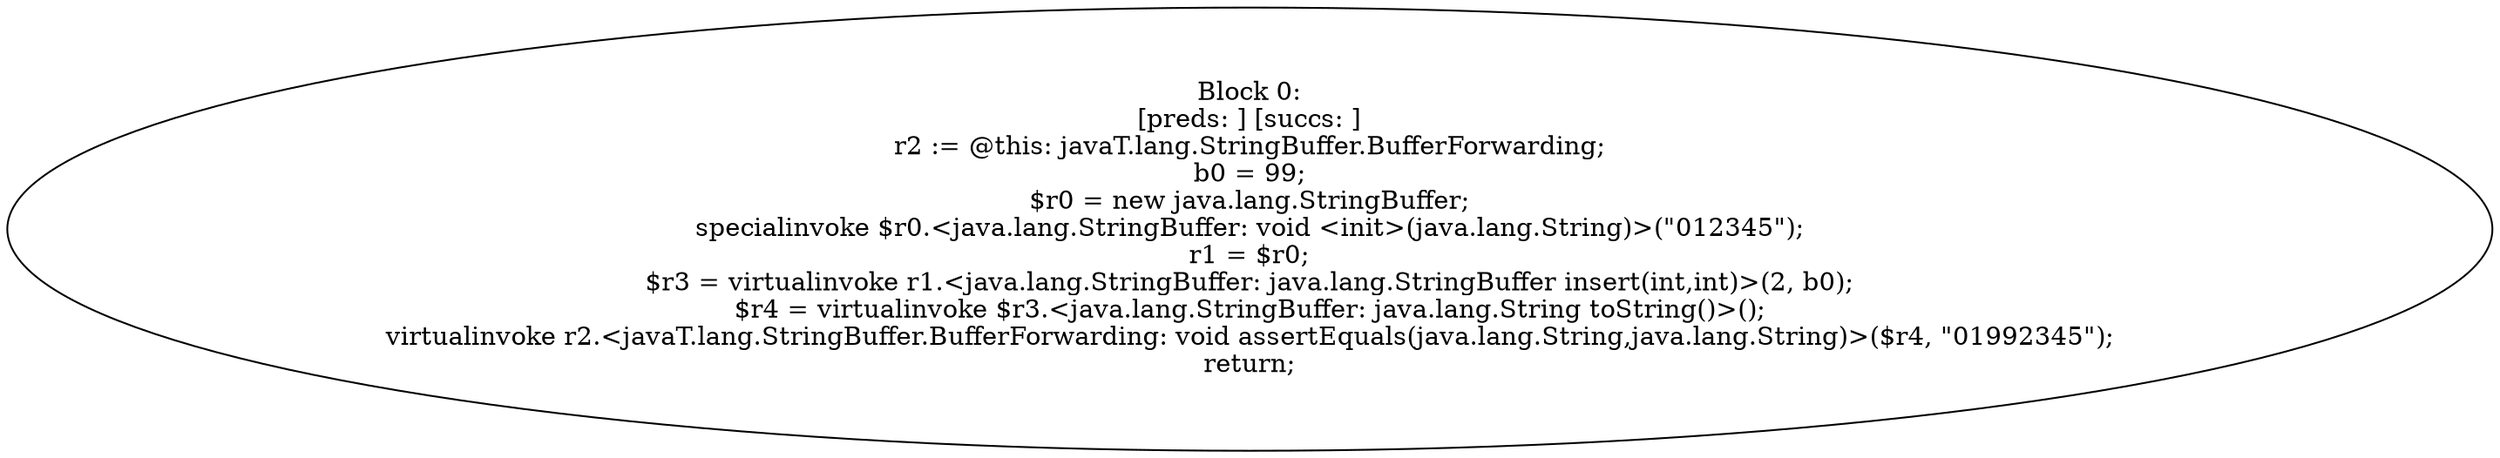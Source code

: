 digraph "unitGraph" {
    "Block 0:
[preds: ] [succs: ]
r2 := @this: javaT.lang.StringBuffer.BufferForwarding;
b0 = 99;
$r0 = new java.lang.StringBuffer;
specialinvoke $r0.<java.lang.StringBuffer: void <init>(java.lang.String)>(\"012345\");
r1 = $r0;
$r3 = virtualinvoke r1.<java.lang.StringBuffer: java.lang.StringBuffer insert(int,int)>(2, b0);
$r4 = virtualinvoke $r3.<java.lang.StringBuffer: java.lang.String toString()>();
virtualinvoke r2.<javaT.lang.StringBuffer.BufferForwarding: void assertEquals(java.lang.String,java.lang.String)>($r4, \"01992345\");
return;
"
}
